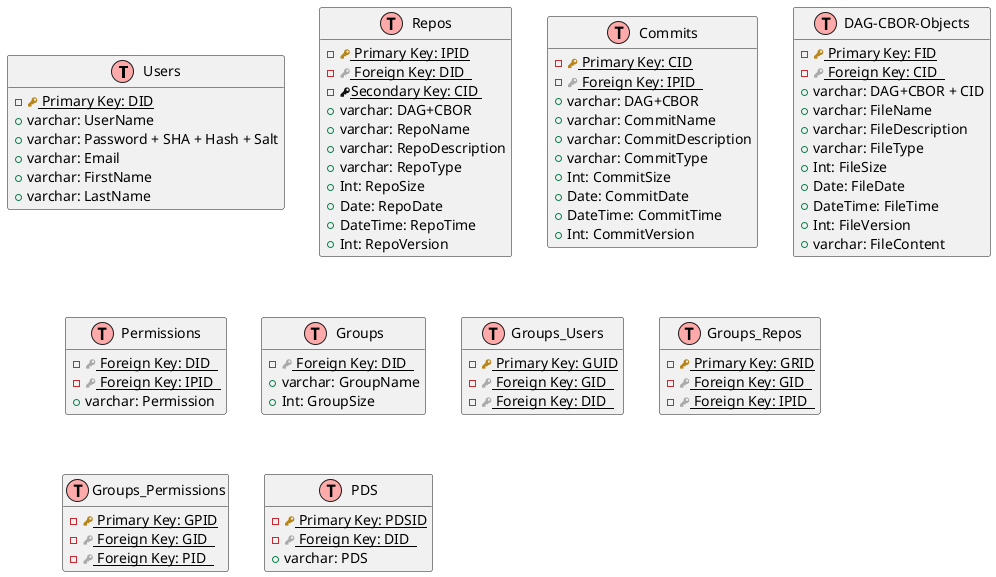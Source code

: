 @startuml nameData
!define table(x) class x << (T,#FFAAAA) >>
!define primary_key(x) <u><color:#b8861b><&key></color> Primary Key: x</u>
!define forgien_key(x) <u><color:#aaaaaa><&key></color> Foreign Key: x  </u>
!define secondary_key(x)  <u><color:#111111><&key></color>Secondary Key: x </u>
hide methods
hide stereotypes

table(Users) {
  - primary_key(DID)
  + varchar: UserName
  + varchar: Password + SHA + Hash + Salt
  + varchar: Email
  + varchar: FirstName
  + varchar: LastName
  
}
table(Repos)
{
  
  - primary_key(IPID)
  - forgien_key(DID)
  - secondary_key(CID)
  + varchar: DAG+CBOR
    + varchar: RepoName
    + varchar: RepoDescription
    + varchar: RepoType
    + Int: RepoSize
    + Date: RepoDate
    + DateTime: RepoTime
    + Int: RepoVersion



}
table(Commits)
{
  - primary_key(CID)
  - forgien_key(IPID)   
    + varchar: DAG+CBOR
    + varchar: CommitName
    + varchar: CommitDescription
    + varchar: CommitType
    + Int: CommitSize
    + Date: CommitDate
    + DateTime: CommitTime
    + Int: CommitVersion

}

table(DAG-CBOR-Objects)
{
  - primary_key(FID)
  - forgien_key(CID)
  + varchar: DAG+CBOR + CID
    + varchar: FileName
    + varchar: FileDescription
    + varchar: FileType
    + Int: FileSize
    + Date: FileDate
    + DateTime: FileTime
    + Int: FileVersion
    + varchar: FileContent
}

table(Permissions)
{
  - pimary_key(PID)
  - forgien_key(DID)
  - forgien_key(IPID)
  + varchar: Permission

}

table(Groups)
{
  - pimary_key(GID)
  - forgien_key(DID)
  + varchar: GroupName
  + Int: GroupSize
   

}

table(Groups_Users)
{
  - primary_key(GUID)
  - forgien_key(GID)
  - forgien_key(DID)
}

table(Groups_Repos)
{
  - primary_key(GRID)
  - forgien_key(GID)
  - forgien_key(IPID)
}

table(Groups_Permissions)
{
  - primary_key(GPID)
  - forgien_key(GID)
  - forgien_key(PID)
}

table(PDS)
{
  - primary_key(PDSID)
  - forgien_key(DID)
  + varchar: PDS

 
}








@enduml